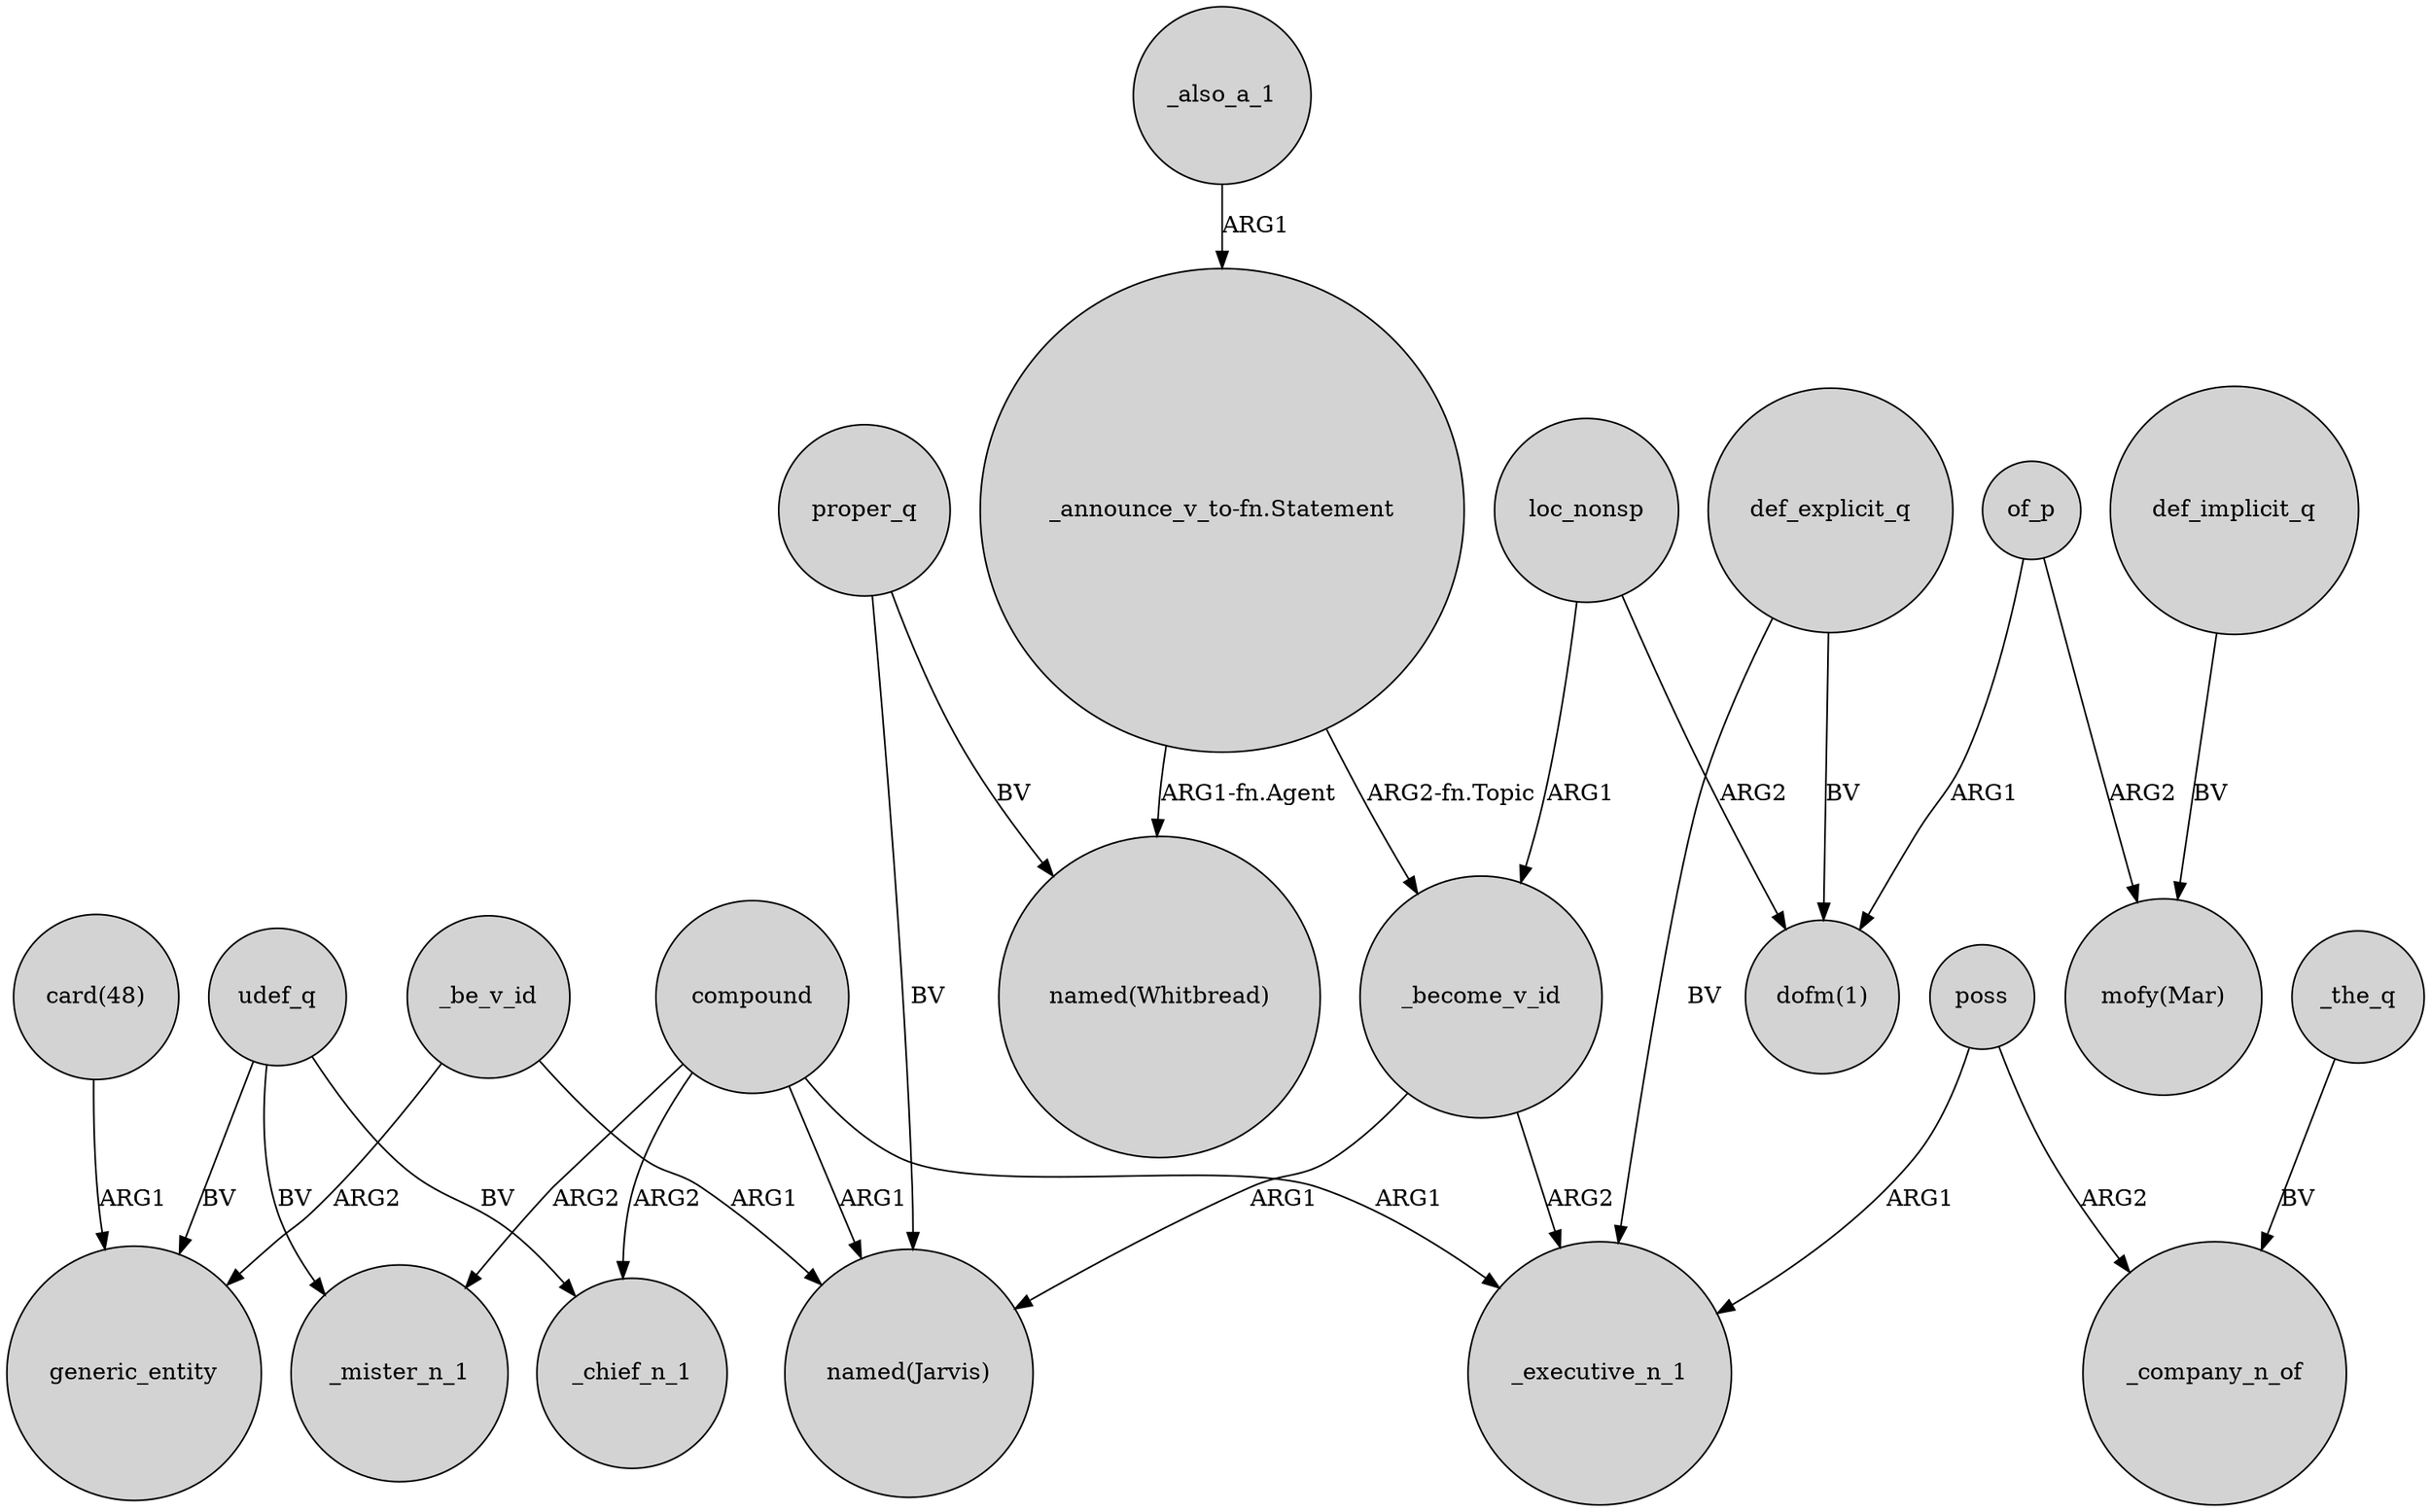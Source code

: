 digraph {
	node [shape=circle style=filled]
	"card(48)" -> generic_entity [label=ARG1]
	udef_q -> generic_entity [label=BV]
	poss -> _executive_n_1 [label=ARG1]
	loc_nonsp -> "dofm(1)" [label=ARG2]
	compound -> _mister_n_1 [label=ARG2]
	compound -> _executive_n_1 [label=ARG1]
	udef_q -> _mister_n_1 [label=BV]
	compound -> "named(Jarvis)" [label=ARG1]
	def_explicit_q -> _executive_n_1 [label=BV]
	def_implicit_q -> "mofy(Mar)" [label=BV]
	_also_a_1 -> "_announce_v_to-fn.Statement" [label=ARG1]
	_the_q -> _company_n_of [label=BV]
	_be_v_id -> generic_entity [label=ARG2]
	compound -> _chief_n_1 [label=ARG2]
	_become_v_id -> _executive_n_1 [label=ARG2]
	proper_q -> "named(Jarvis)" [label=BV]
	proper_q -> "named(Whitbread)" [label=BV]
	_be_v_id -> "named(Jarvis)" [label=ARG1]
	udef_q -> _chief_n_1 [label=BV]
	_become_v_id -> "named(Jarvis)" [label=ARG1]
	def_explicit_q -> "dofm(1)" [label=BV]
	loc_nonsp -> _become_v_id [label=ARG1]
	of_p -> "mofy(Mar)" [label=ARG2]
	poss -> _company_n_of [label=ARG2]
	"_announce_v_to-fn.Statement" -> "named(Whitbread)" [label="ARG1-fn.Agent"]
	of_p -> "dofm(1)" [label=ARG1]
	"_announce_v_to-fn.Statement" -> _become_v_id [label="ARG2-fn.Topic"]
}
